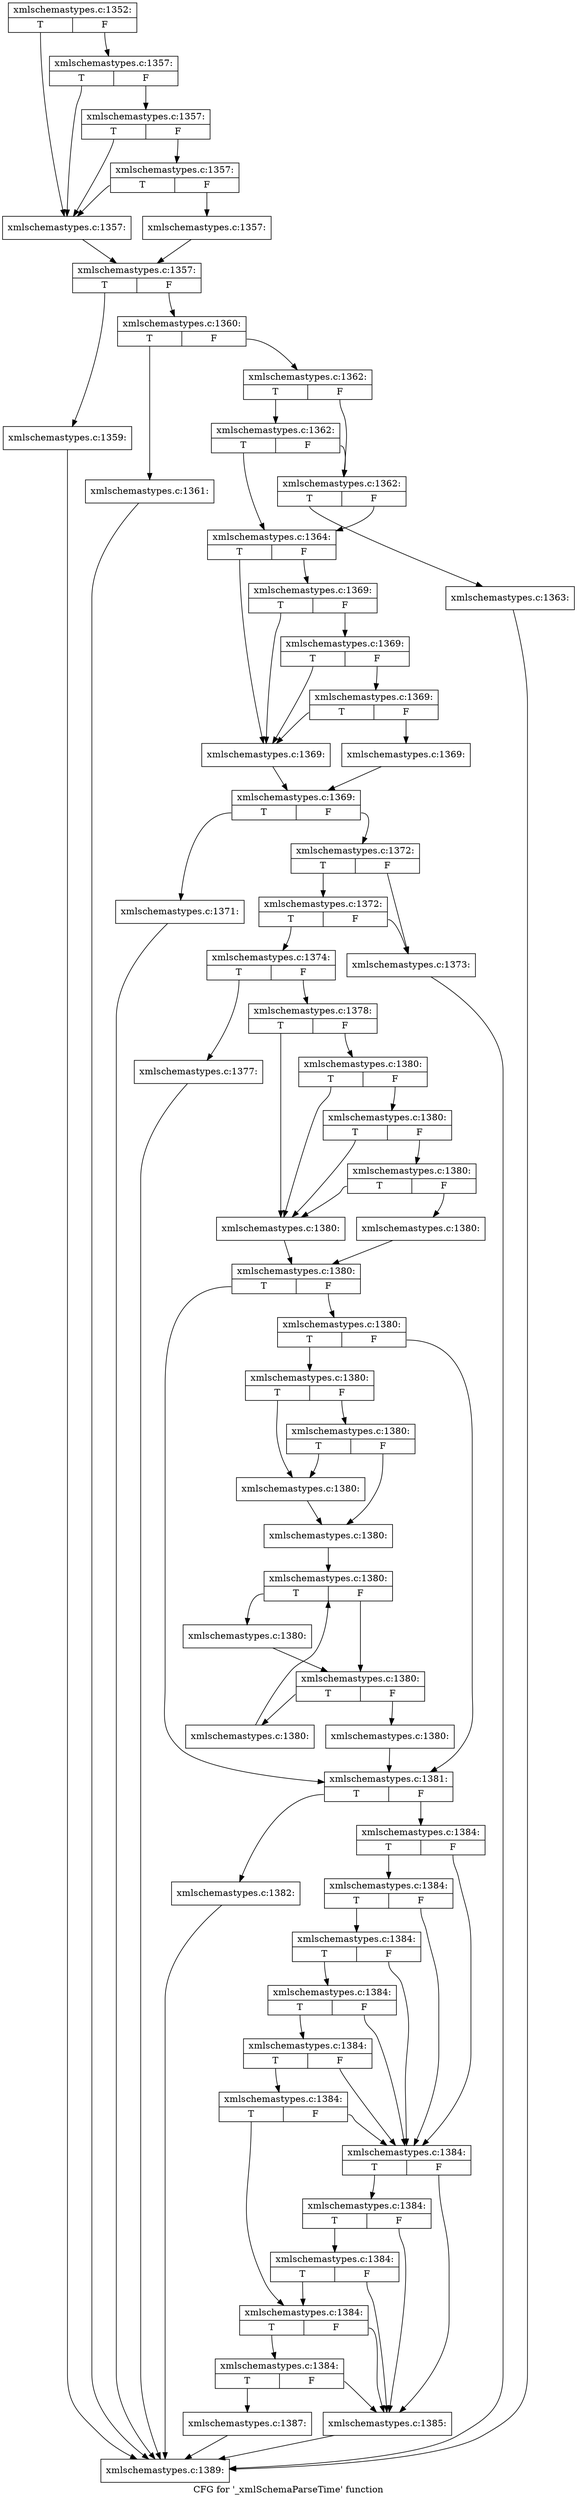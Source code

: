 digraph "CFG for '_xmlSchemaParseTime' function" {
	label="CFG for '_xmlSchemaParseTime' function";

	Node0x58ea7e0 [shape=record,label="{xmlschemastypes.c:1352:|{<s0>T|<s1>F}}"];
	Node0x58ea7e0:s0 -> Node0x58efdb0;
	Node0x58ea7e0:s1 -> Node0x58eff70;
	Node0x58eff70 [shape=record,label="{xmlschemastypes.c:1357:|{<s0>T|<s1>F}}"];
	Node0x58eff70:s0 -> Node0x58efdb0;
	Node0x58eff70:s1 -> Node0x58eff20;
	Node0x58eff20 [shape=record,label="{xmlschemastypes.c:1357:|{<s0>T|<s1>F}}"];
	Node0x58eff20:s0 -> Node0x58efdb0;
	Node0x58eff20:s1 -> Node0x58efea0;
	Node0x58efea0 [shape=record,label="{xmlschemastypes.c:1357:|{<s0>T|<s1>F}}"];
	Node0x58efea0:s0 -> Node0x58efdb0;
	Node0x58efea0:s1 -> Node0x58efe50;
	Node0x58efdb0 [shape=record,label="{xmlschemastypes.c:1357:}"];
	Node0x58efdb0 -> Node0x58efe00;
	Node0x58efe50 [shape=record,label="{xmlschemastypes.c:1357:}"];
	Node0x58efe50 -> Node0x58efe00;
	Node0x58efe00 [shape=record,label="{xmlschemastypes.c:1357:|{<s0>T|<s1>F}}"];
	Node0x58efe00:s0 -> Node0x58f13f0;
	Node0x58efe00:s1 -> Node0x58f1440;
	Node0x58f13f0 [shape=record,label="{xmlschemastypes.c:1359:}"];
	Node0x58f13f0 -> Node0x58eaa80;
	Node0x58f1440 [shape=record,label="{xmlschemastypes.c:1360:|{<s0>T|<s1>F}}"];
	Node0x58f1440:s0 -> Node0x58f1900;
	Node0x58f1440:s1 -> Node0x58f1950;
	Node0x58f1900 [shape=record,label="{xmlschemastypes.c:1361:}"];
	Node0x58f1900 -> Node0x58eaa80;
	Node0x58f1950 [shape=record,label="{xmlschemastypes.c:1362:|{<s0>T|<s1>F}}"];
	Node0x58f1950:s0 -> Node0x58f1fc0;
	Node0x58f1950:s1 -> Node0x58f1f40;
	Node0x58f1fc0 [shape=record,label="{xmlschemastypes.c:1362:|{<s0>T|<s1>F}}"];
	Node0x58f1fc0:s0 -> Node0x58f1ef0;
	Node0x58f1fc0:s1 -> Node0x58f1f40;
	Node0x58f1f40 [shape=record,label="{xmlschemastypes.c:1362:|{<s0>T|<s1>F}}"];
	Node0x58f1f40:s0 -> Node0x58f1ea0;
	Node0x58f1f40:s1 -> Node0x58f1ef0;
	Node0x58f1ea0 [shape=record,label="{xmlschemastypes.c:1363:}"];
	Node0x58f1ea0 -> Node0x58eaa80;
	Node0x58f1ef0 [shape=record,label="{xmlschemastypes.c:1364:|{<s0>T|<s1>F}}"];
	Node0x58f1ef0:s0 -> Node0x5788b90;
	Node0x58f1ef0:s1 -> Node0x5788d50;
	Node0x5788d50 [shape=record,label="{xmlschemastypes.c:1369:|{<s0>T|<s1>F}}"];
	Node0x5788d50:s0 -> Node0x5788b90;
	Node0x5788d50:s1 -> Node0x5788d00;
	Node0x5788d00 [shape=record,label="{xmlschemastypes.c:1369:|{<s0>T|<s1>F}}"];
	Node0x5788d00:s0 -> Node0x5788b90;
	Node0x5788d00:s1 -> Node0x5788c80;
	Node0x5788c80 [shape=record,label="{xmlschemastypes.c:1369:|{<s0>T|<s1>F}}"];
	Node0x5788c80:s0 -> Node0x5788b90;
	Node0x5788c80:s1 -> Node0x5788c30;
	Node0x5788b90 [shape=record,label="{xmlschemastypes.c:1369:}"];
	Node0x5788b90 -> Node0x5788be0;
	Node0x5788c30 [shape=record,label="{xmlschemastypes.c:1369:}"];
	Node0x5788c30 -> Node0x5788be0;
	Node0x5788be0 [shape=record,label="{xmlschemastypes.c:1369:|{<s0>T|<s1>F}}"];
	Node0x5788be0:s0 -> Node0x58f5cc0;
	Node0x5788be0:s1 -> Node0x58f5d10;
	Node0x58f5cc0 [shape=record,label="{xmlschemastypes.c:1371:}"];
	Node0x58f5cc0 -> Node0x58eaa80;
	Node0x58f5d10 [shape=record,label="{xmlschemastypes.c:1372:|{<s0>T|<s1>F}}"];
	Node0x58f5d10:s0 -> Node0x58f6270;
	Node0x58f5d10:s1 -> Node0x58f61d0;
	Node0x58f6270 [shape=record,label="{xmlschemastypes.c:1372:|{<s0>T|<s1>F}}"];
	Node0x58f6270:s0 -> Node0x58f6220;
	Node0x58f6270:s1 -> Node0x58f61d0;
	Node0x58f61d0 [shape=record,label="{xmlschemastypes.c:1373:}"];
	Node0x58f61d0 -> Node0x58eaa80;
	Node0x58f6220 [shape=record,label="{xmlschemastypes.c:1374:|{<s0>T|<s1>F}}"];
	Node0x58f6220:s0 -> Node0x58f6d80;
	Node0x58f6220:s1 -> Node0x58f6dd0;
	Node0x58f6d80 [shape=record,label="{xmlschemastypes.c:1377:}"];
	Node0x58f6d80 -> Node0x58eaa80;
	Node0x58f6dd0 [shape=record,label="{xmlschemastypes.c:1378:|{<s0>T|<s1>F}}"];
	Node0x58f6dd0:s0 -> Node0x58f74c0;
	Node0x58f6dd0:s1 -> Node0x58f7680;
	Node0x58f7680 [shape=record,label="{xmlschemastypes.c:1380:|{<s0>T|<s1>F}}"];
	Node0x58f7680:s0 -> Node0x58f74c0;
	Node0x58f7680:s1 -> Node0x58f7630;
	Node0x58f7630 [shape=record,label="{xmlschemastypes.c:1380:|{<s0>T|<s1>F}}"];
	Node0x58f7630:s0 -> Node0x58f74c0;
	Node0x58f7630:s1 -> Node0x58f75b0;
	Node0x58f75b0 [shape=record,label="{xmlschemastypes.c:1380:|{<s0>T|<s1>F}}"];
	Node0x58f75b0:s0 -> Node0x58f74c0;
	Node0x58f75b0:s1 -> Node0x58f7560;
	Node0x58f74c0 [shape=record,label="{xmlschemastypes.c:1380:}"];
	Node0x58f74c0 -> Node0x58f7510;
	Node0x58f7560 [shape=record,label="{xmlschemastypes.c:1380:}"];
	Node0x58f7560 -> Node0x58f7510;
	Node0x58f7510 [shape=record,label="{xmlschemastypes.c:1380:|{<s0>T|<s1>F}}"];
	Node0x58f7510:s0 -> Node0x58f8c50;
	Node0x58f7510:s1 -> Node0x58f8ca0;
	Node0x58f8ca0 [shape=record,label="{xmlschemastypes.c:1380:|{<s0>T|<s1>F}}"];
	Node0x58f8ca0:s0 -> Node0x58f8c00;
	Node0x58f8ca0:s1 -> Node0x58f8c50;
	Node0x58f8c00 [shape=record,label="{xmlschemastypes.c:1380:|{<s0>T|<s1>F}}"];
	Node0x58f8c00:s0 -> Node0x58f9620;
	Node0x58f8c00:s1 -> Node0x58f96c0;
	Node0x58f96c0 [shape=record,label="{xmlschemastypes.c:1380:|{<s0>T|<s1>F}}"];
	Node0x58f96c0:s0 -> Node0x58f9620;
	Node0x58f96c0:s1 -> Node0x58f9670;
	Node0x58f9620 [shape=record,label="{xmlschemastypes.c:1380:}"];
	Node0x58f9620 -> Node0x58f9670;
	Node0x58f9670 [shape=record,label="{xmlschemastypes.c:1380:}"];
	Node0x58f9670 -> Node0x58f9c80;
	Node0x58f9c80 [shape=record,label="{xmlschemastypes.c:1380:|{<s0>T|<s1>F}}"];
	Node0x58f9c80:s0 -> Node0x58f9f10;
	Node0x58f9c80:s1 -> Node0x58f9ec0;
	Node0x58f9f10 [shape=record,label="{xmlschemastypes.c:1380:}"];
	Node0x58f9f10 -> Node0x58f9ec0;
	Node0x58f9ec0 [shape=record,label="{xmlschemastypes.c:1380:|{<s0>T|<s1>F}}"];
	Node0x58f9ec0:s0 -> Node0x58fa3a0;
	Node0x58f9ec0:s1 -> Node0x58f9e70;
	Node0x58fa3a0 [shape=record,label="{xmlschemastypes.c:1380:}"];
	Node0x58fa3a0 -> Node0x58f9c80;
	Node0x58f9e70 [shape=record,label="{xmlschemastypes.c:1380:}"];
	Node0x58f9e70 -> Node0x58f8c50;
	Node0x58f8c50 [shape=record,label="{xmlschemastypes.c:1381:|{<s0>T|<s1>F}}"];
	Node0x58f8c50:s0 -> Node0x58fae50;
	Node0x58f8c50:s1 -> Node0x58faea0;
	Node0x58fae50 [shape=record,label="{xmlschemastypes.c:1382:}"];
	Node0x58fae50 -> Node0x58eaa80;
	Node0x58faea0 [shape=record,label="{xmlschemastypes.c:1384:|{<s0>T|<s1>F}}"];
	Node0x58faea0:s0 -> Node0x58fb570;
	Node0x58faea0:s1 -> Node0x58fb480;
	Node0x58fb570 [shape=record,label="{xmlschemastypes.c:1384:|{<s0>T|<s1>F}}"];
	Node0x58fb570:s0 -> Node0x58fb520;
	Node0x58fb570:s1 -> Node0x58fb480;
	Node0x58fb520 [shape=record,label="{xmlschemastypes.c:1384:|{<s0>T|<s1>F}}"];
	Node0x58fb520:s0 -> Node0x58fbdc0;
	Node0x58fb520:s1 -> Node0x58fb480;
	Node0x58fbdc0 [shape=record,label="{xmlschemastypes.c:1384:|{<s0>T|<s1>F}}"];
	Node0x58fbdc0:s0 -> Node0x58fb4d0;
	Node0x58fbdc0:s1 -> Node0x58fb480;
	Node0x58fb4d0 [shape=record,label="{xmlschemastypes.c:1384:|{<s0>T|<s1>F}}"];
	Node0x58fb4d0:s0 -> Node0x58fc5b0;
	Node0x58fb4d0:s1 -> Node0x58fb480;
	Node0x58fc5b0 [shape=record,label="{xmlschemastypes.c:1384:|{<s0>T|<s1>F}}"];
	Node0x58fc5b0:s0 -> Node0x58fb400;
	Node0x58fc5b0:s1 -> Node0x58fb480;
	Node0x58fb480 [shape=record,label="{xmlschemastypes.c:1384:|{<s0>T|<s1>F}}"];
	Node0x58fb480:s0 -> Node0x58fcb30;
	Node0x58fb480:s1 -> Node0x58fb360;
	Node0x58fcb30 [shape=record,label="{xmlschemastypes.c:1384:|{<s0>T|<s1>F}}"];
	Node0x58fcb30:s0 -> Node0x58fcae0;
	Node0x58fcb30:s1 -> Node0x58fb360;
	Node0x58fcae0 [shape=record,label="{xmlschemastypes.c:1384:|{<s0>T|<s1>F}}"];
	Node0x58fcae0:s0 -> Node0x58fb400;
	Node0x58fcae0:s1 -> Node0x58fb360;
	Node0x58fb400 [shape=record,label="{xmlschemastypes.c:1384:|{<s0>T|<s1>F}}"];
	Node0x58fb400:s0 -> Node0x58fd590;
	Node0x58fb400:s1 -> Node0x58fb360;
	Node0x58fd590 [shape=record,label="{xmlschemastypes.c:1384:|{<s0>T|<s1>F}}"];
	Node0x58fd590:s0 -> Node0x58fb3b0;
	Node0x58fd590:s1 -> Node0x58fb360;
	Node0x58fb360 [shape=record,label="{xmlschemastypes.c:1385:}"];
	Node0x58fb360 -> Node0x58eaa80;
	Node0x58fb3b0 [shape=record,label="{xmlschemastypes.c:1387:}"];
	Node0x58fb3b0 -> Node0x58eaa80;
	Node0x58eaa80 [shape=record,label="{xmlschemastypes.c:1389:}"];
}
